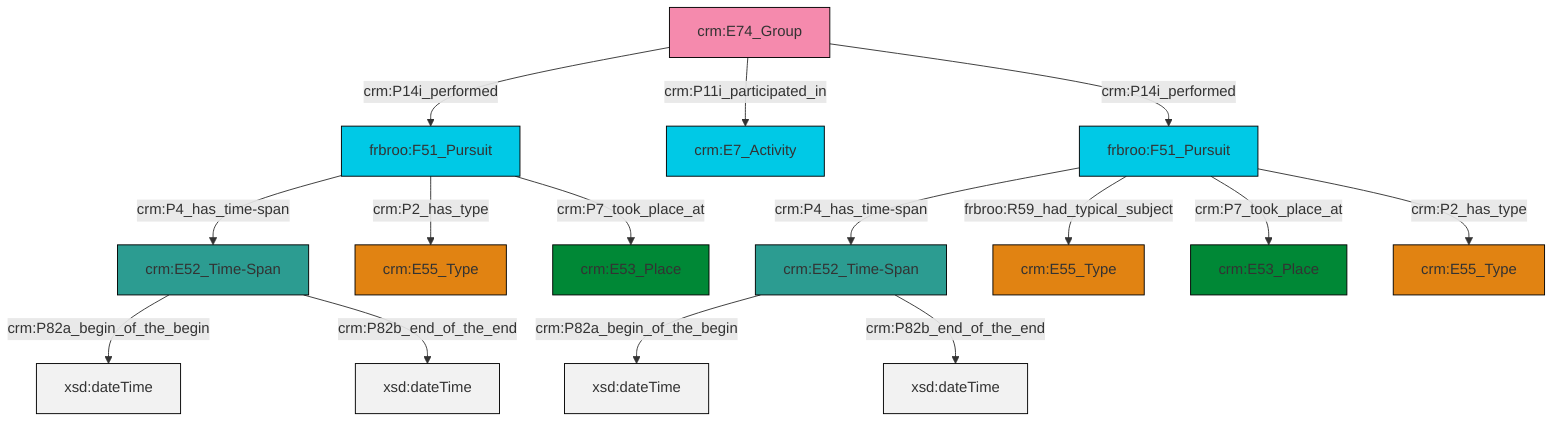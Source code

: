 graph TD
classDef Literal fill:#f2f2f2,stroke:#000000;
classDef CRM_Entity fill:#FFFFFF,stroke:#000000;
classDef Temporal_Entity fill:#00C9E6, stroke:#000000;
classDef Type fill:#E18312, stroke:#000000;
classDef Time-Span fill:#2C9C91, stroke:#000000;
classDef Appellation fill:#FFEB7F, stroke:#000000;
classDef Place fill:#008836, stroke:#000000;
classDef Persistent_Item fill:#B266B2, stroke:#000000;
classDef Conceptual_Object fill:#FFD700, stroke:#000000;
classDef Physical_Thing fill:#D2B48C, stroke:#000000;
classDef Actor fill:#f58aad, stroke:#000000;
classDef PC_Classes fill:#4ce600, stroke:#000000;
classDef Multi fill:#cccccc,stroke:#000000;

2["frbroo:F51_Pursuit"]:::Temporal_Entity -->|crm:P4_has_time-span| 3["crm:E52_Time-Span"]:::Time-Span
5["frbroo:F51_Pursuit"]:::Temporal_Entity -->|crm:P4_has_time-span| 9["crm:E52_Time-Span"]:::Time-Span
0["crm:E74_Group"]:::Actor -->|crm:P14i_performed| 2["frbroo:F51_Pursuit"]:::Temporal_Entity
3["crm:E52_Time-Span"]:::Time-Span -->|crm:P82a_begin_of_the_begin| 12[xsd:dateTime]:::Literal
0["crm:E74_Group"]:::Actor -->|crm:P11i_participated_in| 14["crm:E7_Activity"]:::Temporal_Entity
5["frbroo:F51_Pursuit"]:::Temporal_Entity -->|frbroo:R59_had_typical_subject| 16["crm:E55_Type"]:::Type
9["crm:E52_Time-Span"]:::Time-Span -->|crm:P82a_begin_of_the_begin| 17[xsd:dateTime]:::Literal
2["frbroo:F51_Pursuit"]:::Temporal_Entity -->|crm:P2_has_type| 10["crm:E55_Type"]:::Type
0["crm:E74_Group"]:::Actor -->|crm:P14i_performed| 5["frbroo:F51_Pursuit"]:::Temporal_Entity
9["crm:E52_Time-Span"]:::Time-Span -->|crm:P82b_end_of_the_end| 25[xsd:dateTime]:::Literal
5["frbroo:F51_Pursuit"]:::Temporal_Entity -->|crm:P7_took_place_at| 18["crm:E53_Place"]:::Place
3["crm:E52_Time-Span"]:::Time-Span -->|crm:P82b_end_of_the_end| 26[xsd:dateTime]:::Literal
5["frbroo:F51_Pursuit"]:::Temporal_Entity -->|crm:P2_has_type| 7["crm:E55_Type"]:::Type
2["frbroo:F51_Pursuit"]:::Temporal_Entity -->|crm:P7_took_place_at| 21["crm:E53_Place"]:::Place